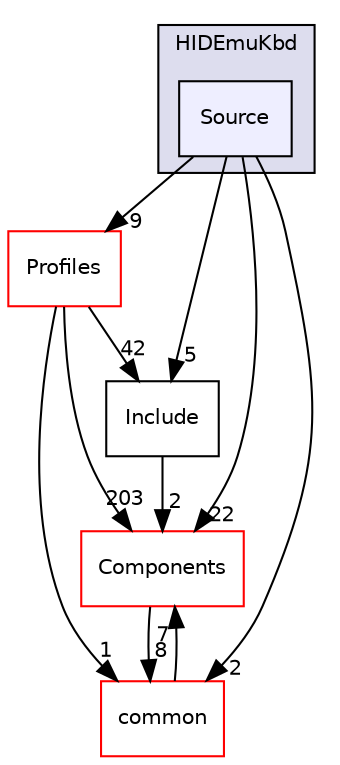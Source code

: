 digraph "C:/Work.git/ble/BLE-CC254x-1.4.0/Projects/ble/HIDEmuKbd/Source" {
  compound=true
  node [ fontsize="10", fontname="Helvetica"];
  edge [ labelfontsize="10", labelfontname="Helvetica"];
  subgraph clusterdir_68d35a7cd0156edc048c533674860b39 {
    graph [ bgcolor="#ddddee", pencolor="black", label="HIDEmuKbd" fontname="Helvetica", fontsize="10", URL="dir_68d35a7cd0156edc048c533674860b39.html"]
  dir_9cbc65d586441d5e19f7d183c467ecb7 [shape=box, label="Source", style="filled", fillcolor="#eeeeff", pencolor="black", URL="dir_9cbc65d586441d5e19f7d183c467ecb7.html"];
  }
  dir_7a2b63247ca617f0e1ef727740be8a23 [shape=box label="Components" fillcolor="white" style="filled" color="red" URL="dir_7a2b63247ca617f0e1ef727740be8a23.html"];
  dir_bbf25acfb389de4a0b62fe1493a77c04 [shape=box label="Profiles" fillcolor="white" style="filled" color="red" URL="dir_bbf25acfb389de4a0b62fe1493a77c04.html"];
  dir_75d9d4b6f44aa532429bfdb05dd9374d [shape=box label="common" fillcolor="white" style="filled" color="red" URL="dir_75d9d4b6f44aa532429bfdb05dd9374d.html"];
  dir_c92cc19f0c851bfd7369f25eb8781a13 [shape=box label="Include" URL="dir_c92cc19f0c851bfd7369f25eb8781a13.html"];
  dir_9cbc65d586441d5e19f7d183c467ecb7->dir_7a2b63247ca617f0e1ef727740be8a23 [headlabel="22", labeldistance=1.5 headhref="dir_000066_000001.html"];
  dir_9cbc65d586441d5e19f7d183c467ecb7->dir_bbf25acfb389de4a0b62fe1493a77c04 [headlabel="9", labeldistance=1.5 headhref="dir_000066_000078.html"];
  dir_9cbc65d586441d5e19f7d183c467ecb7->dir_75d9d4b6f44aa532429bfdb05dd9374d [headlabel="2", labeldistance=1.5 headhref="dir_000066_000049.html"];
  dir_9cbc65d586441d5e19f7d183c467ecb7->dir_c92cc19f0c851bfd7369f25eb8781a13 [headlabel="5", labeldistance=1.5 headhref="dir_000066_000069.html"];
  dir_7a2b63247ca617f0e1ef727740be8a23->dir_75d9d4b6f44aa532429bfdb05dd9374d [headlabel="8", labeldistance=1.5 headhref="dir_000001_000049.html"];
  dir_bbf25acfb389de4a0b62fe1493a77c04->dir_7a2b63247ca617f0e1ef727740be8a23 [headlabel="203", labeldistance=1.5 headhref="dir_000078_000001.html"];
  dir_bbf25acfb389de4a0b62fe1493a77c04->dir_75d9d4b6f44aa532429bfdb05dd9374d [headlabel="1", labeldistance=1.5 headhref="dir_000078_000049.html"];
  dir_bbf25acfb389de4a0b62fe1493a77c04->dir_c92cc19f0c851bfd7369f25eb8781a13 [headlabel="42", labeldistance=1.5 headhref="dir_000078_000069.html"];
  dir_75d9d4b6f44aa532429bfdb05dd9374d->dir_7a2b63247ca617f0e1ef727740be8a23 [headlabel="7", labeldistance=1.5 headhref="dir_000049_000001.html"];
  dir_c92cc19f0c851bfd7369f25eb8781a13->dir_7a2b63247ca617f0e1ef727740be8a23 [headlabel="2", labeldistance=1.5 headhref="dir_000069_000001.html"];
}
